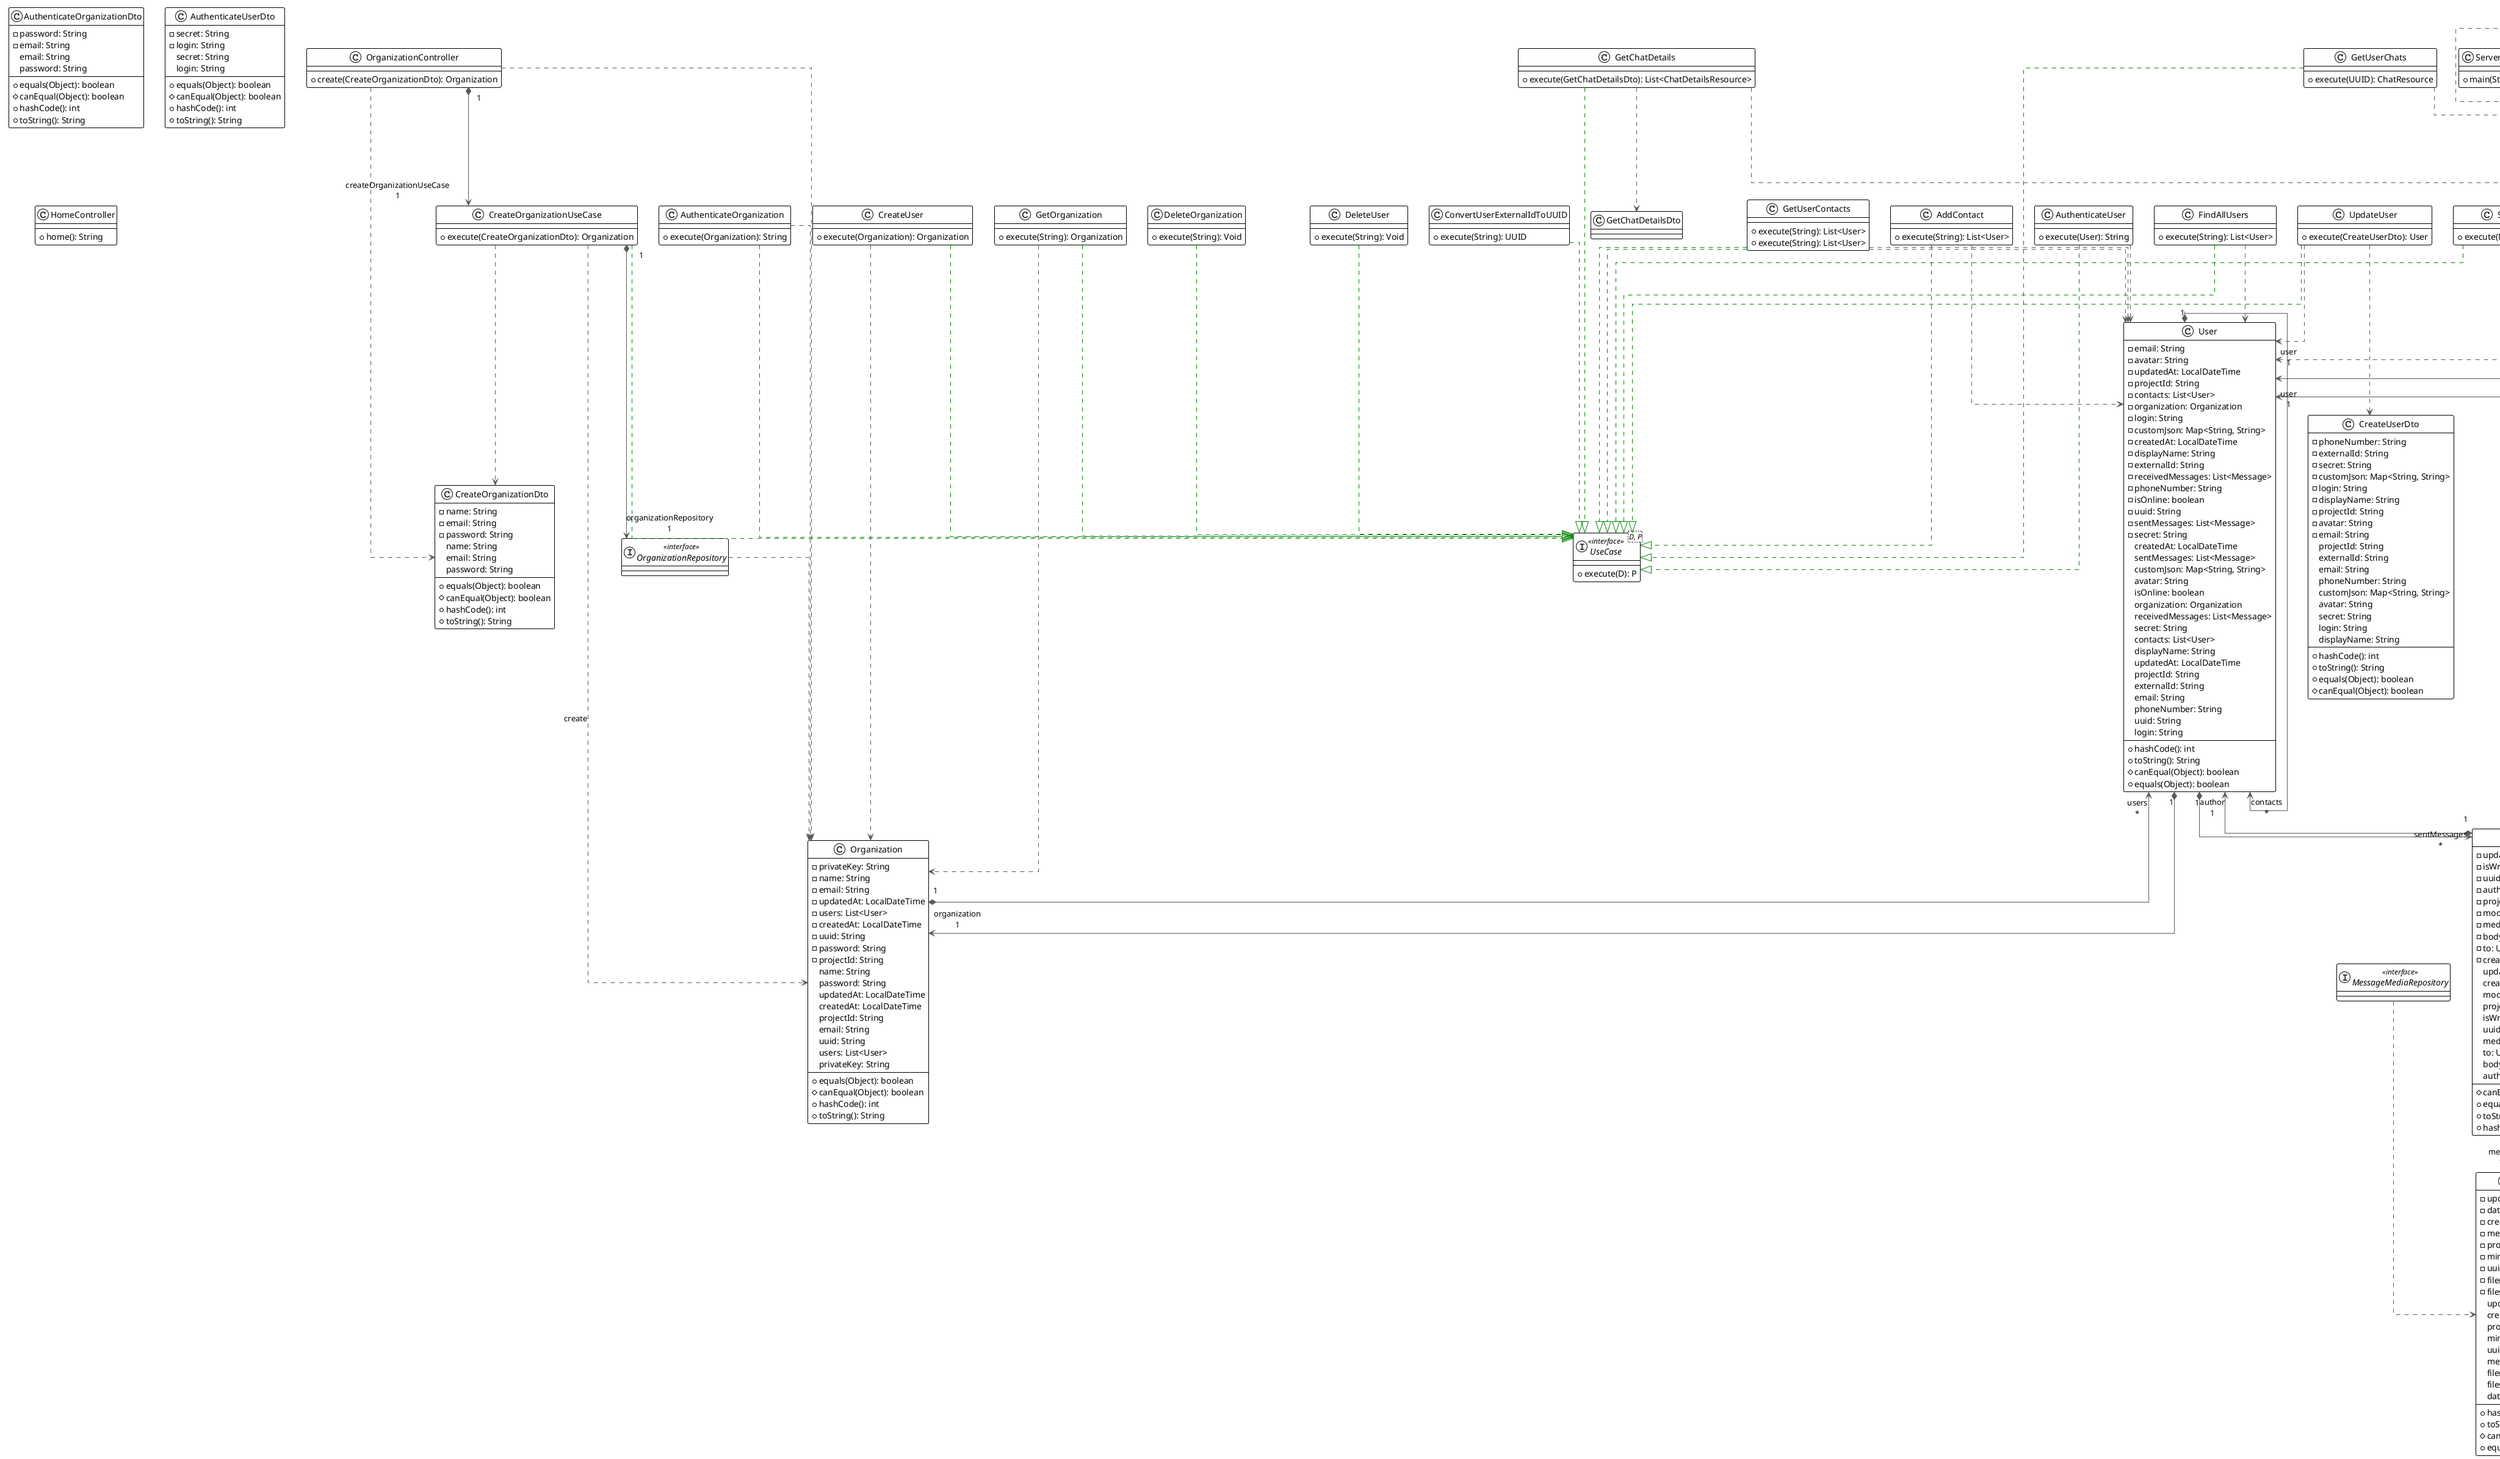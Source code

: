 @startuml

!theme plain
top to bottom direction
skinparam linetype ortho

class AddContact {
  + execute(String): List<User>
}
class AuthenticateOrganization {
  + execute(Organization): String
}
class AuthenticateOrganizationDto {
  - password: String
  - email: String
  + equals(Object): boolean
  # canEqual(Object): boolean
  + hashCode(): int
  + toString(): String
   email: String
   password: String
}
class AuthenticateUser {
  + execute(User): String
}
class AuthenticateUserDto {
  - secret: String
  - login: String
  + equals(Object): boolean
  # canEqual(Object): boolean
  + hashCode(): int
  + toString(): String
   secret: String
   login: String
}
class ChatDetailsResource {
  - messages: List<Message>
  - user: User
  + equals(Object): boolean
  # canEqual(Object): boolean
  + hashCode(): int
  + toString(): String
   messages: List<Message>
   user: User
}
class ChatResource {
  - lastMessage: Message
  - user: User
  + equals(Object): boolean
  # canEqual(Object): boolean
  + hashCode(): int
  + toString(): String
   lastMessage: Message
   user: User
}
class ConvertUserExternalIdToUUID {
  + execute(String): UUID
}
class CreateOrganizationDto {
  - name: String
  - email: String
  - password: String
  + equals(Object): boolean
  # canEqual(Object): boolean
  + hashCode(): int
  + toString(): String
   name: String
   email: String
   password: String
}
class CreateOrganizationUseCase {
  + execute(CreateOrganizationDto): Organization
}
class CreateUser {
  + execute(Organization): Organization
}
class CreateUserDto {
  - phoneNumber: String
  - externalId: String
  - secret: String
  - customJson: Map<String, String>
  - login: String
  - displayName: String
  - projectId: String
  - avatar: String
  - email: String
  + hashCode(): int
  + toString(): String
  + equals(Object): boolean
  # canEqual(Object): boolean
   projectId: String
   externalId: String
   email: String
   phoneNumber: String
   customJson: Map<String, String>
   avatar: String
   secret: String
   login: String
   displayName: String
}
class DeleteOrganization {
  + execute(String): Void
}
class DeleteUser {
  + execute(String): Void
}
class FindAllUsers {
  + execute(String): List<User>
}
class GetChatDetails {
  + execute(GetChatDetailsDto): List<ChatDetailsResource>
}
class GetChatDetailsDto
class GetOrganization {
  + execute(String): Organization
}
class GetUserChats {
  + execute(UUID): ChatResource
}
class GetUserContacts {
  + execute(String): List<User>
}
class GetUserContacts {
  + execute(String): List<User>
}
class HomeController {
  + home(): String
}
class Message {
  - updatedAt: LocalDateTime
  - isWrittenByHuman: boolean
  - uuid: String
  - author: User
  - projectId: String
  - mode: MessagingMode
  - medias: List<MessageMedia>
  - body: String
  - to: User
  - createdAt: LocalDateTime
  # canEqual(Object): boolean
  + equals(Object): boolean
  + toString(): String
  + hashCode(): int
   updatedAt: LocalDateTime
   createdAt: LocalDateTime
   mode: MessagingMode
   projectId: String
   isWrittenByHuman: boolean
   uuid: String
   medias: List<MessageMedia>
   to: User
   body: String
   author: User
}
class MessageMedia {
  - updatedAt: LocalDateTime
  - data: String
  - createdAt: LocalDateTime
  - message: Message
  - projectId: String
  - mimetype: String
  - uuid: String
  - filename: String
  - filesize: Long
  + hashCode(): int
  + toString(): String
  # canEqual(Object): boolean
  + equals(Object): boolean
   updatedAt: LocalDateTime
   createdAt: LocalDateTime
   projectId: String
   mimetype: String
   uuid: String
   message: Message
   filename: String
   filesize: Long
   data: String
}
interface MessageMediaRepository << interface >>
interface MessageRepository << interface >>
enum MessagingMode << enumeration >> {
  + values(): MessagingMode[]
  + valueOf(String): MessagingMode
}
class Organization {
  - privateKey: String
  - name: String
  - email: String
  - updatedAt: LocalDateTime
  - users: List<User>
  - createdAt: LocalDateTime
  - uuid: String
  - password: String
  - projectId: String
  + equals(Object): boolean
  # canEqual(Object): boolean
  + hashCode(): int
  + toString(): String
   name: String
   password: String
   updatedAt: LocalDateTime
   createdAt: LocalDateTime
   projectId: String
   email: String
   uuid: String
   users: List<User>
   privateKey: String
}
class OrganizationController {
  + create(CreateOrganizationDto): Organization
}
interface OrganizationRepository << interface >>
class SendMessage {
  + execute(Message): Message
}
class SendMessageDto {
  - author: UUID
  - body: String
  - to: UUID
  - projectId: String
  - mode: MessagingMode
  - isWrittenByHuman: boolean
  + hashCode(): int
  + toString(): String
  + equals(Object): boolean
  # canEqual(Object): boolean
   to: UUID
   mode: MessagingMode
   projectId: String
   isWrittenByHuman: boolean
   body: String
   author: UUID
}
class ServerApplication {
  + main(String[]): void
}
class UpdateUser {
  + execute(CreateUserDto): User
}
interface UseCase<D, P> << interface >> {
  + execute(D): P
}
class User {
  - email: String
  - avatar: String
  - updatedAt: LocalDateTime
  - projectId: String
  - contacts: List<User>
  - organization: Organization
  - login: String
  - customJson: Map<String, String>
  - createdAt: LocalDateTime
  - displayName: String
  - externalId: String
  - receivedMessages: List<Message>
  - phoneNumber: String
  - isOnline: boolean
  - uuid: String
  - sentMessages: List<Message>
  - secret: String
  + hashCode(): int
  + toString(): String
  # canEqual(Object): boolean
  + equals(Object): boolean
   createdAt: LocalDateTime
   sentMessages: List<Message>
   customJson: Map<String, String>
   avatar: String
   isOnline: boolean
   organization: Organization
   receivedMessages: List<Message>
   secret: String
   contacts: List<User>
   displayName: String
   updatedAt: LocalDateTime
   projectId: String
   externalId: String
   email: String
   phoneNumber: String
   uuid: String
   login: String
}
interface UserRepository << interface >>

AddContact                   -[#008200,dashed]-^  UseCase                     
AddContact                   -[#595959,dashed]->  User                        
AuthenticateOrganization     -[#595959,dashed]->  Organization                
AuthenticateOrganization     -[#008200,dashed]-^  UseCase                     
AuthenticateUser             -[#008200,dashed]-^  UseCase                     
AuthenticateUser             -[#595959,dashed]->  User                        
ChatDetailsResource         "1" *-[#595959,plain]-> "messages\n*" Message                     
ChatDetailsResource         "1" *-[#595959,plain]-> "user\n1" User                        
ChatResource                "1" *-[#595959,plain]-> "lastMessage\n1" Message                     
ChatResource                "1" *-[#595959,plain]-> "user\n1" User                        
ConvertUserExternalIdToUUID  -[#008200,dashed]-^  UseCase                     
CreateOrganizationUseCase    -[#595959,dashed]->  CreateOrganizationDto       
CreateOrganizationUseCase    -[#595959,dashed]->  Organization                : "«create»"
CreateOrganizationUseCase   "1" *-[#595959,plain]-> "organizationRepository\n1" OrganizationRepository      
CreateOrganizationUseCase    -[#008200,dashed]-^  UseCase                     
CreateUser                   -[#595959,dashed]->  Organization                
CreateUser                   -[#008200,dashed]-^  UseCase                     
DeleteOrganization           -[#008200,dashed]-^  UseCase                     
DeleteUser                   -[#008200,dashed]-^  UseCase                     
FindAllUsers                 -[#008200,dashed]-^  UseCase                     
FindAllUsers                 -[#595959,dashed]->  User                        
GetChatDetails               -[#595959,dashed]->  ChatDetailsResource         
GetChatDetails               -[#595959,dashed]->  GetChatDetailsDto           
GetChatDetails               -[#008200,dashed]-^  UseCase                     
GetOrganization              -[#595959,dashed]->  Organization                
GetOrganization              -[#008200,dashed]-^  UseCase                     
GetUserChats                 -[#595959,dashed]->  ChatResource                
GetUserChats                 -[#008200,dashed]-^  UseCase                     
GetUserContacts              -[#008200,dashed]-^  UseCase                     
GetUserContacts              -[#008200,dashed]-^  UseCase                     
GetUserContacts              -[#595959,dashed]->  User                        
GetUserContacts              -[#595959,dashed]->  User                        
Message                     "1" *-[#595959,plain]-> "medias\n*" MessageMedia                
Message                     "1" *-[#595959,plain]-> "mode\n1" MessagingMode               
Message                     "1" *-[#595959,plain]-> "author\n1" User                        
MessageMedia                "1" *-[#595959,plain]-> "message\n1" Message                     
MessageMediaRepository       -[#595959,dashed]->  MessageMedia                
MessageRepository            -[#595959,dashed]->  Message                     
Organization                "1" *-[#595959,plain]-> "users\n*" User                        
OrganizationController       -[#595959,dashed]->  CreateOrganizationDto       
OrganizationController      "1" *-[#595959,plain]-> "createOrganizationUseCase\n1" CreateOrganizationUseCase   
OrganizationController       -[#595959,dashed]->  Organization                
OrganizationRepository       -[#595959,dashed]->  Organization                
SendMessage                  -[#595959,dashed]->  Message                     
SendMessage                  -[#008200,dashed]-^  UseCase                     
SendMessageDto              "1" *-[#595959,plain]-> "mode\n1" MessagingMode               
ServerApplication            -[#595959,dashed]->  ServerApplication           
UpdateUser                   -[#595959,dashed]->  CreateUserDto               
UpdateUser                   -[#008200,dashed]-^  UseCase                     
UpdateUser                   -[#595959,dashed]->  User                        
User                        "1" *-[#595959,plain]-> "sentMessages\n*" Message                     
User                        "1" *-[#595959,plain]-> "organization\n1" Organization                
User                        "1" *-[#595959,plain]-> "contacts\n*" User                        
UserRepository               -[#595959,dashed]->  User                        
@enduml
